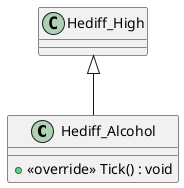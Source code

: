 @startuml
class Hediff_Alcohol {
    + <<override>> Tick() : void
}
Hediff_High <|-- Hediff_Alcohol
@enduml
